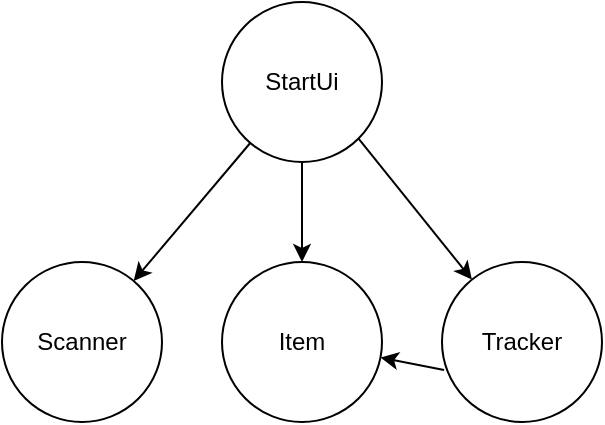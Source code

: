 <mxfile version="21.7.1" type="github">
  <diagram name="Страница — 1" id="CudpxJJkEGKN1i4Y7TCB">
    <mxGraphModel dx="1050" dy="566" grid="1" gridSize="10" guides="1" tooltips="1" connect="1" arrows="1" fold="1" page="1" pageScale="1" pageWidth="827" pageHeight="1169" math="0" shadow="0">
      <root>
        <mxCell id="0" />
        <mxCell id="1" parent="0" />
        <mxCell id="K1qJnSWKp4bIKGM8RlDK-1" value="StartUi" style="ellipse;whiteSpace=wrap;html=1;aspect=fixed;" vertex="1" parent="1">
          <mxGeometry x="370" y="250" width="80" height="80" as="geometry" />
        </mxCell>
        <mxCell id="K1qJnSWKp4bIKGM8RlDK-2" value="Scanner" style="ellipse;whiteSpace=wrap;html=1;aspect=fixed;" vertex="1" parent="1">
          <mxGeometry x="260" y="380" width="80" height="80" as="geometry" />
        </mxCell>
        <mxCell id="K1qJnSWKp4bIKGM8RlDK-3" value="Item" style="ellipse;whiteSpace=wrap;html=1;aspect=fixed;" vertex="1" parent="1">
          <mxGeometry x="370" y="380" width="80" height="80" as="geometry" />
        </mxCell>
        <mxCell id="K1qJnSWKp4bIKGM8RlDK-4" value="Tracker" style="ellipse;whiteSpace=wrap;html=1;aspect=fixed;" vertex="1" parent="1">
          <mxGeometry x="480" y="380" width="80" height="80" as="geometry" />
        </mxCell>
        <mxCell id="K1qJnSWKp4bIKGM8RlDK-5" value="" style="endArrow=classic;html=1;rounded=0;" edge="1" parent="1" source="K1qJnSWKp4bIKGM8RlDK-1" target="K1qJnSWKp4bIKGM8RlDK-2">
          <mxGeometry width="50" height="50" relative="1" as="geometry">
            <mxPoint x="390" y="320" as="sourcePoint" />
            <mxPoint x="440" y="270" as="targetPoint" />
          </mxGeometry>
        </mxCell>
        <mxCell id="K1qJnSWKp4bIKGM8RlDK-6" value="" style="endArrow=classic;html=1;rounded=0;exitX=0.5;exitY=1;exitDx=0;exitDy=0;" edge="1" parent="1" source="K1qJnSWKp4bIKGM8RlDK-1" target="K1qJnSWKp4bIKGM8RlDK-3">
          <mxGeometry width="50" height="50" relative="1" as="geometry">
            <mxPoint x="394" y="331" as="sourcePoint" />
            <mxPoint x="336" y="399" as="targetPoint" />
          </mxGeometry>
        </mxCell>
        <mxCell id="K1qJnSWKp4bIKGM8RlDK-7" value="" style="endArrow=classic;html=1;rounded=0;exitX=1;exitY=1;exitDx=0;exitDy=0;" edge="1" parent="1" source="K1qJnSWKp4bIKGM8RlDK-1" target="K1qJnSWKp4bIKGM8RlDK-4">
          <mxGeometry width="50" height="50" relative="1" as="geometry">
            <mxPoint x="404" y="341" as="sourcePoint" />
            <mxPoint x="346" y="409" as="targetPoint" />
          </mxGeometry>
        </mxCell>
        <mxCell id="K1qJnSWKp4bIKGM8RlDK-8" value="" style="endArrow=classic;html=1;rounded=0;exitX=0.013;exitY=0.675;exitDx=0;exitDy=0;exitPerimeter=0;" edge="1" parent="1" source="K1qJnSWKp4bIKGM8RlDK-4" target="K1qJnSWKp4bIKGM8RlDK-3">
          <mxGeometry width="50" height="50" relative="1" as="geometry">
            <mxPoint x="390" y="320" as="sourcePoint" />
            <mxPoint x="440" y="270" as="targetPoint" />
          </mxGeometry>
        </mxCell>
      </root>
    </mxGraphModel>
  </diagram>
</mxfile>
